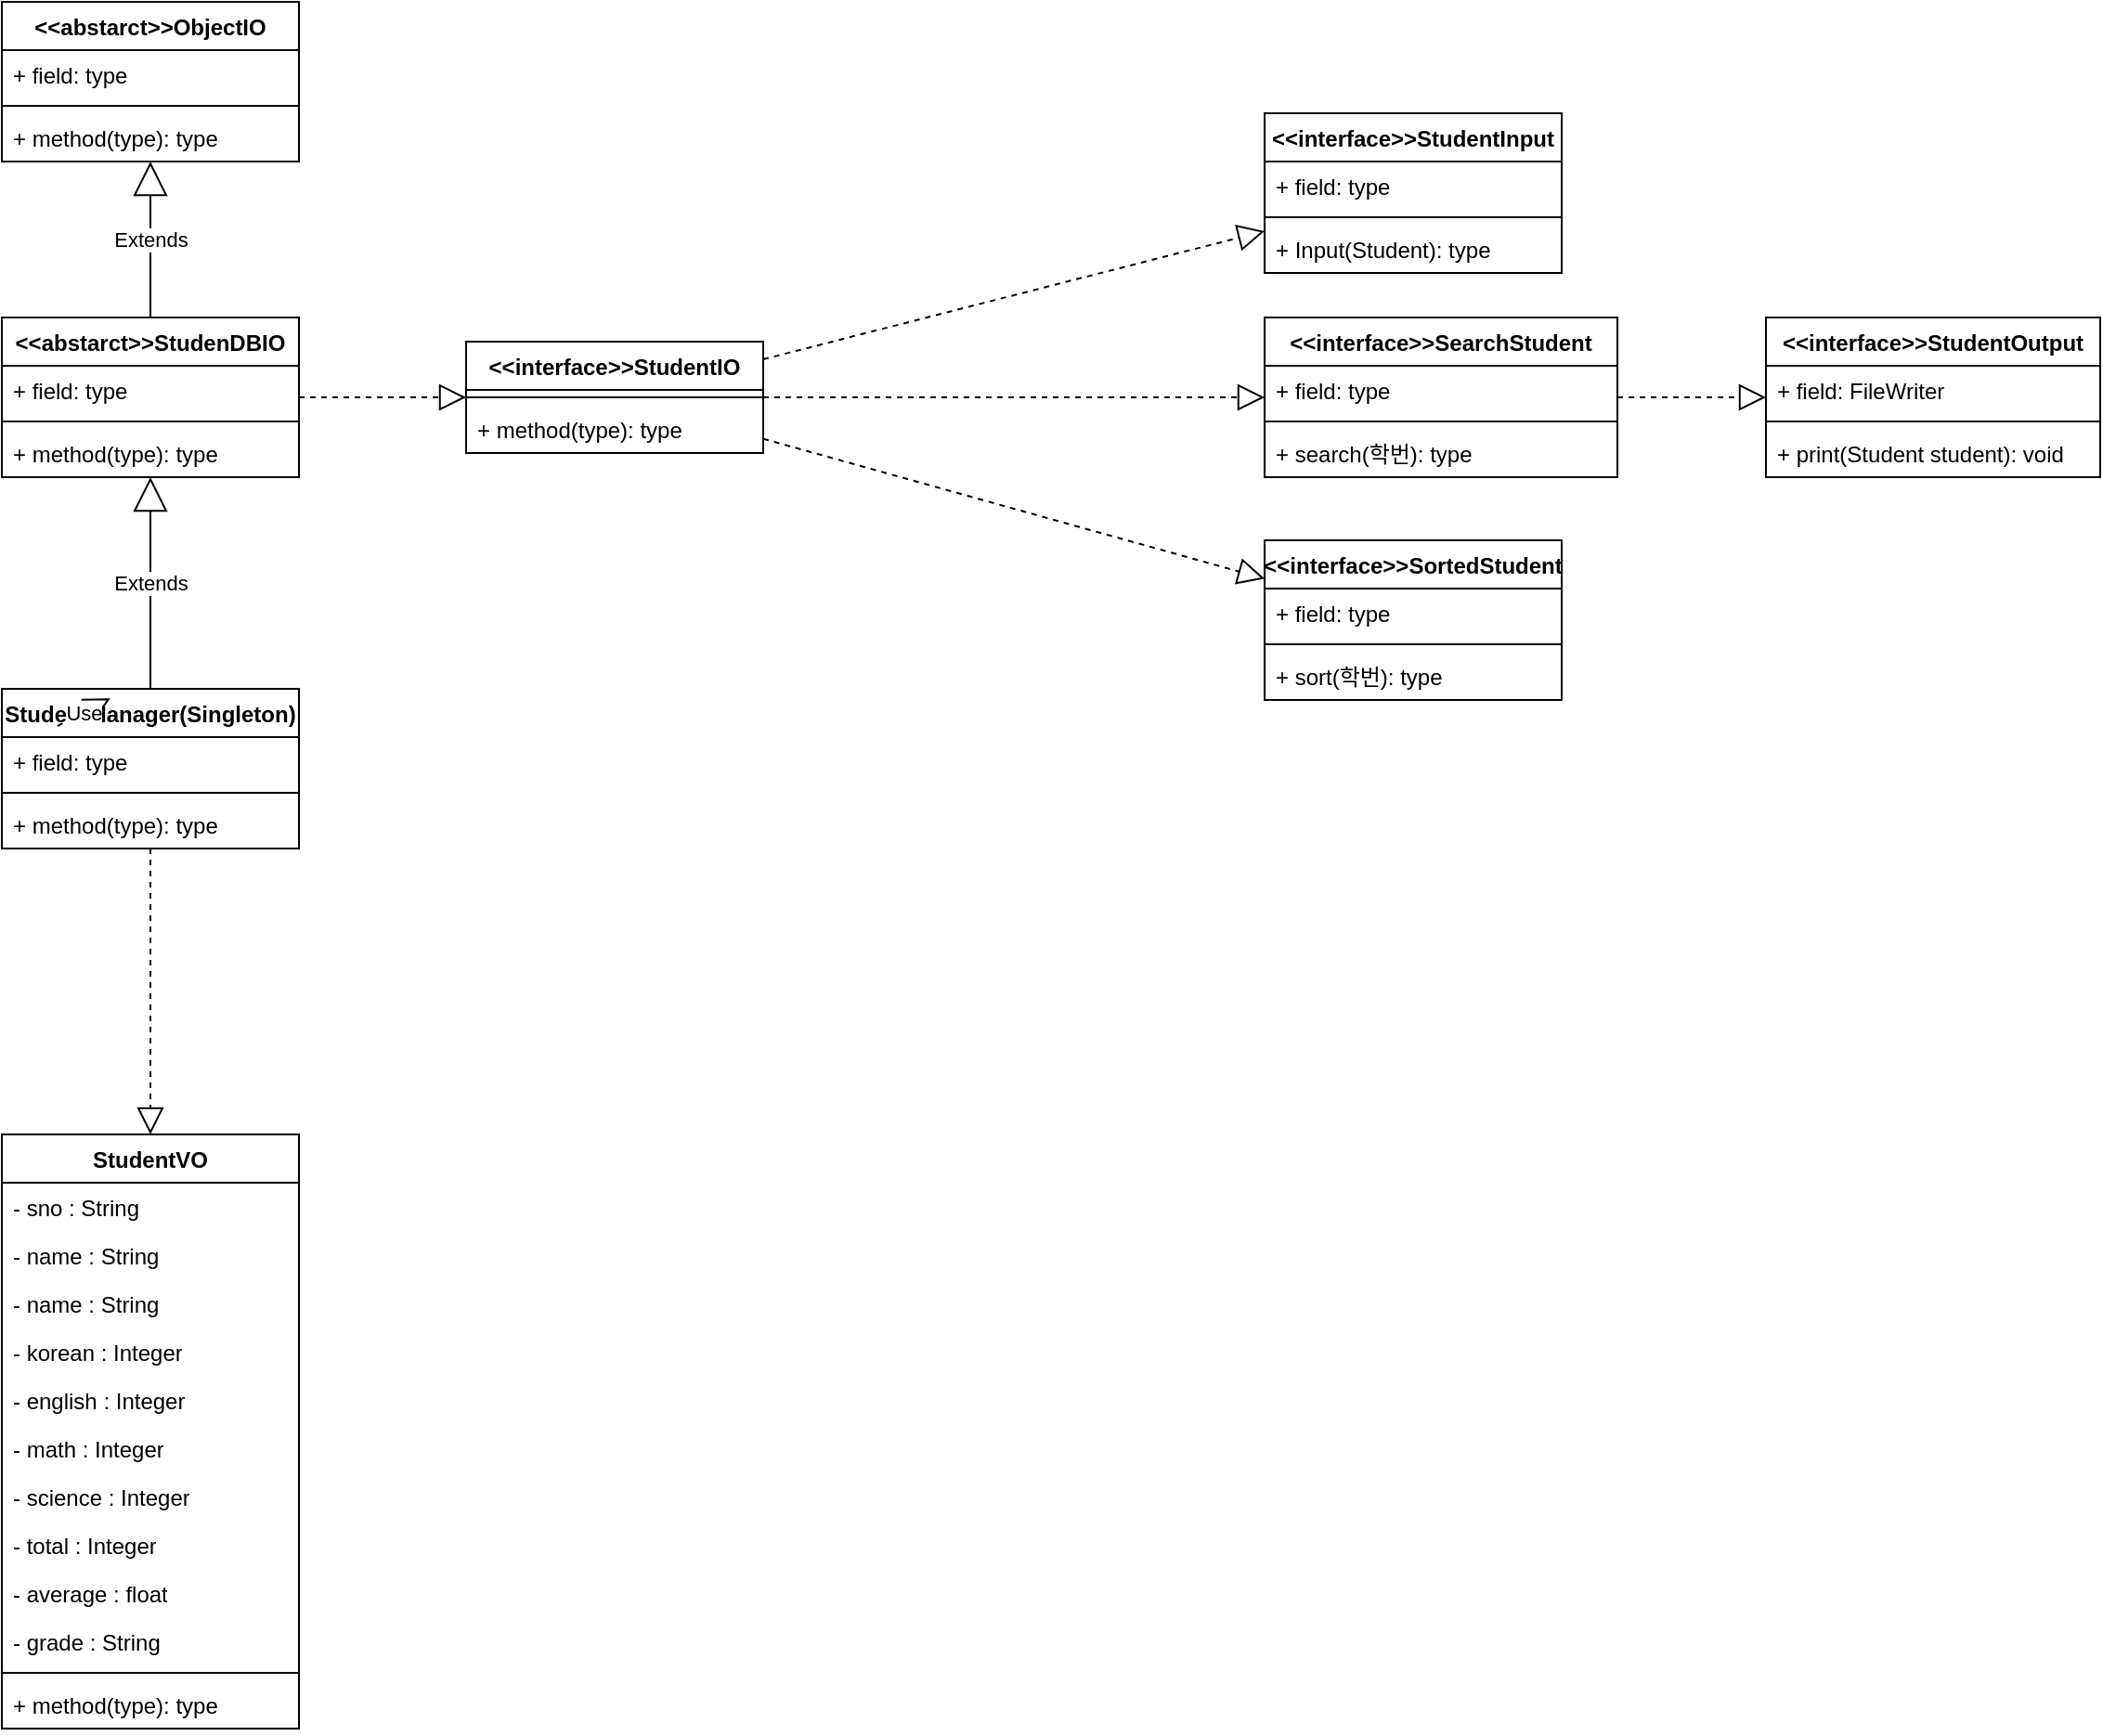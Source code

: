 <mxfile version="26.0.11">
  <diagram name="페이지-1" id="k_KB7zdzaerqngAy7EjZ">
    <mxGraphModel dx="2868" dy="2179" grid="1" gridSize="10" guides="1" tooltips="1" connect="1" arrows="1" fold="1" page="1" pageScale="1" pageWidth="1169" pageHeight="827" math="0" shadow="0">
      <root>
        <mxCell id="0" />
        <mxCell id="1" parent="0" />
        <mxCell id="o_LtBYVK2ZJKB_Pog53U-1" value="StudentVO" style="swimlane;fontStyle=1;align=center;verticalAlign=top;childLayout=stackLayout;horizontal=1;startSize=26;horizontalStack=0;resizeParent=1;resizeParentMax=0;resizeLast=0;collapsible=1;marginBottom=0;whiteSpace=wrap;html=1;" parent="1" vertex="1">
          <mxGeometry x="350" y="500" width="160" height="320" as="geometry" />
        </mxCell>
        <mxCell id="o_LtBYVK2ZJKB_Pog53U-2" value="- sno : String" style="text;strokeColor=none;fillColor=none;align=left;verticalAlign=top;spacingLeft=4;spacingRight=4;overflow=hidden;rotatable=0;points=[[0,0.5],[1,0.5]];portConstraint=eastwest;whiteSpace=wrap;html=1;" parent="o_LtBYVK2ZJKB_Pog53U-1" vertex="1">
          <mxGeometry y="26" width="160" height="26" as="geometry" />
        </mxCell>
        <mxCell id="o_LtBYVK2ZJKB_Pog53U-7" value="- name : String" style="text;strokeColor=none;fillColor=none;align=left;verticalAlign=top;spacingLeft=4;spacingRight=4;overflow=hidden;rotatable=0;points=[[0,0.5],[1,0.5]];portConstraint=eastwest;whiteSpace=wrap;html=1;" parent="o_LtBYVK2ZJKB_Pog53U-1" vertex="1">
          <mxGeometry y="52" width="160" height="26" as="geometry" />
        </mxCell>
        <mxCell id="o_LtBYVK2ZJKB_Pog53U-8" value="- name : String" style="text;strokeColor=none;fillColor=none;align=left;verticalAlign=top;spacingLeft=4;spacingRight=4;overflow=hidden;rotatable=0;points=[[0,0.5],[1,0.5]];portConstraint=eastwest;whiteSpace=wrap;html=1;" parent="o_LtBYVK2ZJKB_Pog53U-1" vertex="1">
          <mxGeometry y="78" width="160" height="26" as="geometry" />
        </mxCell>
        <mxCell id="o_LtBYVK2ZJKB_Pog53U-9" value="- korean : Integer" style="text;strokeColor=none;fillColor=none;align=left;verticalAlign=top;spacingLeft=4;spacingRight=4;overflow=hidden;rotatable=0;points=[[0,0.5],[1,0.5]];portConstraint=eastwest;whiteSpace=wrap;html=1;" parent="o_LtBYVK2ZJKB_Pog53U-1" vertex="1">
          <mxGeometry y="104" width="160" height="26" as="geometry" />
        </mxCell>
        <mxCell id="o_LtBYVK2ZJKB_Pog53U-10" value="- english : Integer" style="text;strokeColor=none;fillColor=none;align=left;verticalAlign=top;spacingLeft=4;spacingRight=4;overflow=hidden;rotatable=0;points=[[0,0.5],[1,0.5]];portConstraint=eastwest;whiteSpace=wrap;html=1;" parent="o_LtBYVK2ZJKB_Pog53U-1" vertex="1">
          <mxGeometry y="130" width="160" height="26" as="geometry" />
        </mxCell>
        <mxCell id="o_LtBYVK2ZJKB_Pog53U-11" value="- math : Integer" style="text;strokeColor=none;fillColor=none;align=left;verticalAlign=top;spacingLeft=4;spacingRight=4;overflow=hidden;rotatable=0;points=[[0,0.5],[1,0.5]];portConstraint=eastwest;whiteSpace=wrap;html=1;" parent="o_LtBYVK2ZJKB_Pog53U-1" vertex="1">
          <mxGeometry y="156" width="160" height="26" as="geometry" />
        </mxCell>
        <mxCell id="o_LtBYVK2ZJKB_Pog53U-12" value="- science : Integer" style="text;strokeColor=none;fillColor=none;align=left;verticalAlign=top;spacingLeft=4;spacingRight=4;overflow=hidden;rotatable=0;points=[[0,0.5],[1,0.5]];portConstraint=eastwest;whiteSpace=wrap;html=1;" parent="o_LtBYVK2ZJKB_Pog53U-1" vertex="1">
          <mxGeometry y="182" width="160" height="26" as="geometry" />
        </mxCell>
        <mxCell id="o_LtBYVK2ZJKB_Pog53U-13" value="- total : Integer" style="text;strokeColor=none;fillColor=none;align=left;verticalAlign=top;spacingLeft=4;spacingRight=4;overflow=hidden;rotatable=0;points=[[0,0.5],[1,0.5]];portConstraint=eastwest;whiteSpace=wrap;html=1;" parent="o_LtBYVK2ZJKB_Pog53U-1" vertex="1">
          <mxGeometry y="208" width="160" height="26" as="geometry" />
        </mxCell>
        <mxCell id="o_LtBYVK2ZJKB_Pog53U-14" value="- average : float" style="text;strokeColor=none;fillColor=none;align=left;verticalAlign=top;spacingLeft=4;spacingRight=4;overflow=hidden;rotatable=0;points=[[0,0.5],[1,0.5]];portConstraint=eastwest;whiteSpace=wrap;html=1;" parent="o_LtBYVK2ZJKB_Pog53U-1" vertex="1">
          <mxGeometry y="234" width="160" height="26" as="geometry" />
        </mxCell>
        <mxCell id="o_LtBYVK2ZJKB_Pog53U-15" value="- grade : String" style="text;strokeColor=none;fillColor=none;align=left;verticalAlign=top;spacingLeft=4;spacingRight=4;overflow=hidden;rotatable=0;points=[[0,0.5],[1,0.5]];portConstraint=eastwest;whiteSpace=wrap;html=1;" parent="o_LtBYVK2ZJKB_Pog53U-1" vertex="1">
          <mxGeometry y="260" width="160" height="26" as="geometry" />
        </mxCell>
        <mxCell id="o_LtBYVK2ZJKB_Pog53U-3" value="" style="line;strokeWidth=1;fillColor=none;align=left;verticalAlign=middle;spacingTop=-1;spacingLeft=3;spacingRight=3;rotatable=0;labelPosition=right;points=[];portConstraint=eastwest;strokeColor=inherit;" parent="o_LtBYVK2ZJKB_Pog53U-1" vertex="1">
          <mxGeometry y="286" width="160" height="8" as="geometry" />
        </mxCell>
        <mxCell id="o_LtBYVK2ZJKB_Pog53U-4" value="+ method(type): type" style="text;strokeColor=none;fillColor=none;align=left;verticalAlign=top;spacingLeft=4;spacingRight=4;overflow=hidden;rotatable=0;points=[[0,0.5],[1,0.5]];portConstraint=eastwest;whiteSpace=wrap;html=1;" parent="o_LtBYVK2ZJKB_Pog53U-1" vertex="1">
          <mxGeometry y="294" width="160" height="26" as="geometry" />
        </mxCell>
        <mxCell id="o_LtBYVK2ZJKB_Pog53U-30" value="StudentManager(Singleton)" style="swimlane;fontStyle=1;align=center;verticalAlign=top;childLayout=stackLayout;horizontal=1;startSize=26;horizontalStack=0;resizeParent=1;resizeParentMax=0;resizeLast=0;collapsible=1;marginBottom=0;whiteSpace=wrap;html=1;" parent="1" vertex="1">
          <mxGeometry x="350" y="260" width="160" height="86" as="geometry" />
        </mxCell>
        <mxCell id="zmv7yxdowPSxPv6L7s_y-3" value="Use" style="endArrow=open;endSize=12;dashed=1;html=1;rounded=0;entryX=0.365;entryY=0.06;entryDx=0;entryDy=0;entryPerimeter=0;" edge="1" parent="o_LtBYVK2ZJKB_Pog53U-30" target="o_LtBYVK2ZJKB_Pog53U-30">
          <mxGeometry width="160" relative="1" as="geometry">
            <mxPoint x="30" y="20" as="sourcePoint" />
            <mxPoint x="190" y="20" as="targetPoint" />
          </mxGeometry>
        </mxCell>
        <mxCell id="o_LtBYVK2ZJKB_Pog53U-31" value="+ field: type" style="text;strokeColor=none;fillColor=none;align=left;verticalAlign=top;spacingLeft=4;spacingRight=4;overflow=hidden;rotatable=0;points=[[0,0.5],[1,0.5]];portConstraint=eastwest;whiteSpace=wrap;html=1;" parent="o_LtBYVK2ZJKB_Pog53U-30" vertex="1">
          <mxGeometry y="26" width="160" height="26" as="geometry" />
        </mxCell>
        <mxCell id="o_LtBYVK2ZJKB_Pog53U-32" value="" style="line;strokeWidth=1;fillColor=none;align=left;verticalAlign=middle;spacingTop=-1;spacingLeft=3;spacingRight=3;rotatable=0;labelPosition=right;points=[];portConstraint=eastwest;strokeColor=inherit;" parent="o_LtBYVK2ZJKB_Pog53U-30" vertex="1">
          <mxGeometry y="52" width="160" height="8" as="geometry" />
        </mxCell>
        <mxCell id="o_LtBYVK2ZJKB_Pog53U-33" value="+ method(type): type" style="text;strokeColor=none;fillColor=none;align=left;verticalAlign=top;spacingLeft=4;spacingRight=4;overflow=hidden;rotatable=0;points=[[0,0.5],[1,0.5]];portConstraint=eastwest;whiteSpace=wrap;html=1;" parent="o_LtBYVK2ZJKB_Pog53U-30" vertex="1">
          <mxGeometry y="60" width="160" height="26" as="geometry" />
        </mxCell>
        <mxCell id="o_LtBYVK2ZJKB_Pog53U-34" value="&amp;lt;&amp;lt;abstarct&amp;gt;&amp;gt;StudenDBIO" style="swimlane;fontStyle=1;align=center;verticalAlign=top;childLayout=stackLayout;horizontal=1;startSize=26;horizontalStack=0;resizeParent=1;resizeParentMax=0;resizeLast=0;collapsible=1;marginBottom=0;whiteSpace=wrap;html=1;" parent="1" vertex="1">
          <mxGeometry x="350" y="60" width="160" height="86" as="geometry" />
        </mxCell>
        <mxCell id="o_LtBYVK2ZJKB_Pog53U-35" value="+ field: type" style="text;strokeColor=none;fillColor=none;align=left;verticalAlign=top;spacingLeft=4;spacingRight=4;overflow=hidden;rotatable=0;points=[[0,0.5],[1,0.5]];portConstraint=eastwest;whiteSpace=wrap;html=1;" parent="o_LtBYVK2ZJKB_Pog53U-34" vertex="1">
          <mxGeometry y="26" width="160" height="26" as="geometry" />
        </mxCell>
        <mxCell id="o_LtBYVK2ZJKB_Pog53U-36" value="" style="line;strokeWidth=1;fillColor=none;align=left;verticalAlign=middle;spacingTop=-1;spacingLeft=3;spacingRight=3;rotatable=0;labelPosition=right;points=[];portConstraint=eastwest;strokeColor=inherit;" parent="o_LtBYVK2ZJKB_Pog53U-34" vertex="1">
          <mxGeometry y="52" width="160" height="8" as="geometry" />
        </mxCell>
        <mxCell id="o_LtBYVK2ZJKB_Pog53U-37" value="+ method(type): type" style="text;strokeColor=none;fillColor=none;align=left;verticalAlign=top;spacingLeft=4;spacingRight=4;overflow=hidden;rotatable=0;points=[[0,0.5],[1,0.5]];portConstraint=eastwest;whiteSpace=wrap;html=1;" parent="o_LtBYVK2ZJKB_Pog53U-34" vertex="1">
          <mxGeometry y="60" width="160" height="26" as="geometry" />
        </mxCell>
        <mxCell id="o_LtBYVK2ZJKB_Pog53U-38" value="&amp;lt;&amp;lt;abstarct&amp;gt;&amp;gt;ObjectIO" style="swimlane;fontStyle=1;align=center;verticalAlign=top;childLayout=stackLayout;horizontal=1;startSize=26;horizontalStack=0;resizeParent=1;resizeParentMax=0;resizeLast=0;collapsible=1;marginBottom=0;whiteSpace=wrap;html=1;" parent="1" vertex="1">
          <mxGeometry x="350" y="-110" width="160" height="86" as="geometry" />
        </mxCell>
        <mxCell id="o_LtBYVK2ZJKB_Pog53U-39" value="+ field: type" style="text;strokeColor=none;fillColor=none;align=left;verticalAlign=top;spacingLeft=4;spacingRight=4;overflow=hidden;rotatable=0;points=[[0,0.5],[1,0.5]];portConstraint=eastwest;whiteSpace=wrap;html=1;" parent="o_LtBYVK2ZJKB_Pog53U-38" vertex="1">
          <mxGeometry y="26" width="160" height="26" as="geometry" />
        </mxCell>
        <mxCell id="o_LtBYVK2ZJKB_Pog53U-40" value="" style="line;strokeWidth=1;fillColor=none;align=left;verticalAlign=middle;spacingTop=-1;spacingLeft=3;spacingRight=3;rotatable=0;labelPosition=right;points=[];portConstraint=eastwest;strokeColor=inherit;" parent="o_LtBYVK2ZJKB_Pog53U-38" vertex="1">
          <mxGeometry y="52" width="160" height="8" as="geometry" />
        </mxCell>
        <mxCell id="o_LtBYVK2ZJKB_Pog53U-41" value="+ method(type): type" style="text;strokeColor=none;fillColor=none;align=left;verticalAlign=top;spacingLeft=4;spacingRight=4;overflow=hidden;rotatable=0;points=[[0,0.5],[1,0.5]];portConstraint=eastwest;whiteSpace=wrap;html=1;" parent="o_LtBYVK2ZJKB_Pog53U-38" vertex="1">
          <mxGeometry y="60" width="160" height="26" as="geometry" />
        </mxCell>
        <mxCell id="o_LtBYVK2ZJKB_Pog53U-42" value="&amp;lt;&amp;lt;interface&amp;gt;&amp;gt;StudentIO" style="swimlane;fontStyle=1;align=center;verticalAlign=top;childLayout=stackLayout;horizontal=1;startSize=26;horizontalStack=0;resizeParent=1;resizeParentMax=0;resizeLast=0;collapsible=1;marginBottom=0;whiteSpace=wrap;html=1;" parent="1" vertex="1">
          <mxGeometry x="600" y="73" width="160" height="60" as="geometry" />
        </mxCell>
        <mxCell id="o_LtBYVK2ZJKB_Pog53U-44" value="" style="line;strokeWidth=1;fillColor=none;align=left;verticalAlign=middle;spacingTop=-1;spacingLeft=3;spacingRight=3;rotatable=0;labelPosition=right;points=[];portConstraint=eastwest;strokeColor=inherit;" parent="o_LtBYVK2ZJKB_Pog53U-42" vertex="1">
          <mxGeometry y="26" width="160" height="8" as="geometry" />
        </mxCell>
        <mxCell id="o_LtBYVK2ZJKB_Pog53U-45" value="+ method(type): type" style="text;strokeColor=none;fillColor=none;align=left;verticalAlign=top;spacingLeft=4;spacingRight=4;overflow=hidden;rotatable=0;points=[[0,0.5],[1,0.5]];portConstraint=eastwest;whiteSpace=wrap;html=1;" parent="o_LtBYVK2ZJKB_Pog53U-42" vertex="1">
          <mxGeometry y="34" width="160" height="26" as="geometry" />
        </mxCell>
        <mxCell id="o_LtBYVK2ZJKB_Pog53U-46" value="&amp;lt;&amp;lt;interface&amp;gt;&amp;gt;StudentInput" style="swimlane;fontStyle=1;align=center;verticalAlign=top;childLayout=stackLayout;horizontal=1;startSize=26;horizontalStack=0;resizeParent=1;resizeParentMax=0;resizeLast=0;collapsible=1;marginBottom=0;whiteSpace=wrap;html=1;" parent="1" vertex="1">
          <mxGeometry x="1030" y="-50" width="160" height="86" as="geometry" />
        </mxCell>
        <mxCell id="o_LtBYVK2ZJKB_Pog53U-47" value="+ field: type" style="text;strokeColor=none;fillColor=none;align=left;verticalAlign=top;spacingLeft=4;spacingRight=4;overflow=hidden;rotatable=0;points=[[0,0.5],[1,0.5]];portConstraint=eastwest;whiteSpace=wrap;html=1;" parent="o_LtBYVK2ZJKB_Pog53U-46" vertex="1">
          <mxGeometry y="26" width="160" height="26" as="geometry" />
        </mxCell>
        <mxCell id="o_LtBYVK2ZJKB_Pog53U-48" value="" style="line;strokeWidth=1;fillColor=none;align=left;verticalAlign=middle;spacingTop=-1;spacingLeft=3;spacingRight=3;rotatable=0;labelPosition=right;points=[];portConstraint=eastwest;strokeColor=inherit;" parent="o_LtBYVK2ZJKB_Pog53U-46" vertex="1">
          <mxGeometry y="52" width="160" height="8" as="geometry" />
        </mxCell>
        <mxCell id="o_LtBYVK2ZJKB_Pog53U-49" value="+ Input(Student): type" style="text;strokeColor=none;fillColor=none;align=left;verticalAlign=top;spacingLeft=4;spacingRight=4;overflow=hidden;rotatable=0;points=[[0,0.5],[1,0.5]];portConstraint=eastwest;whiteSpace=wrap;html=1;" parent="o_LtBYVK2ZJKB_Pog53U-46" vertex="1">
          <mxGeometry y="60" width="160" height="26" as="geometry" />
        </mxCell>
        <mxCell id="o_LtBYVK2ZJKB_Pog53U-50" value="&amp;lt;&amp;lt;interface&amp;gt;&amp;gt;SearchStudent" style="swimlane;fontStyle=1;align=center;verticalAlign=top;childLayout=stackLayout;horizontal=1;startSize=26;horizontalStack=0;resizeParent=1;resizeParentMax=0;resizeLast=0;collapsible=1;marginBottom=0;whiteSpace=wrap;html=1;" parent="1" vertex="1">
          <mxGeometry x="1030" y="60" width="190" height="86" as="geometry" />
        </mxCell>
        <mxCell id="o_LtBYVK2ZJKB_Pog53U-51" value="+ field: type" style="text;strokeColor=none;fillColor=none;align=left;verticalAlign=top;spacingLeft=4;spacingRight=4;overflow=hidden;rotatable=0;points=[[0,0.5],[1,0.5]];portConstraint=eastwest;whiteSpace=wrap;html=1;" parent="o_LtBYVK2ZJKB_Pog53U-50" vertex="1">
          <mxGeometry y="26" width="190" height="26" as="geometry" />
        </mxCell>
        <mxCell id="o_LtBYVK2ZJKB_Pog53U-52" value="" style="line;strokeWidth=1;fillColor=none;align=left;verticalAlign=middle;spacingTop=-1;spacingLeft=3;spacingRight=3;rotatable=0;labelPosition=right;points=[];portConstraint=eastwest;strokeColor=inherit;" parent="o_LtBYVK2ZJKB_Pog53U-50" vertex="1">
          <mxGeometry y="52" width="190" height="8" as="geometry" />
        </mxCell>
        <mxCell id="o_LtBYVK2ZJKB_Pog53U-53" value="+ search(학번): type" style="text;strokeColor=none;fillColor=none;align=left;verticalAlign=top;spacingLeft=4;spacingRight=4;overflow=hidden;rotatable=0;points=[[0,0.5],[1,0.5]];portConstraint=eastwest;whiteSpace=wrap;html=1;" parent="o_LtBYVK2ZJKB_Pog53U-50" vertex="1">
          <mxGeometry y="60" width="190" height="26" as="geometry" />
        </mxCell>
        <mxCell id="o_LtBYVK2ZJKB_Pog53U-54" value="&amp;lt;&amp;lt;interface&amp;gt;&amp;gt;SortedStudent" style="swimlane;fontStyle=1;align=center;verticalAlign=top;childLayout=stackLayout;horizontal=1;startSize=26;horizontalStack=0;resizeParent=1;resizeParentMax=0;resizeLast=0;collapsible=1;marginBottom=0;whiteSpace=wrap;html=1;" parent="1" vertex="1">
          <mxGeometry x="1030" y="180" width="160" height="86" as="geometry" />
        </mxCell>
        <mxCell id="o_LtBYVK2ZJKB_Pog53U-55" value="+ field: type" style="text;strokeColor=none;fillColor=none;align=left;verticalAlign=top;spacingLeft=4;spacingRight=4;overflow=hidden;rotatable=0;points=[[0,0.5],[1,0.5]];portConstraint=eastwest;whiteSpace=wrap;html=1;" parent="o_LtBYVK2ZJKB_Pog53U-54" vertex="1">
          <mxGeometry y="26" width="160" height="26" as="geometry" />
        </mxCell>
        <mxCell id="o_LtBYVK2ZJKB_Pog53U-56" value="" style="line;strokeWidth=1;fillColor=none;align=left;verticalAlign=middle;spacingTop=-1;spacingLeft=3;spacingRight=3;rotatable=0;labelPosition=right;points=[];portConstraint=eastwest;strokeColor=inherit;" parent="o_LtBYVK2ZJKB_Pog53U-54" vertex="1">
          <mxGeometry y="52" width="160" height="8" as="geometry" />
        </mxCell>
        <mxCell id="o_LtBYVK2ZJKB_Pog53U-57" value="+ sort(학번): type" style="text;strokeColor=none;fillColor=none;align=left;verticalAlign=top;spacingLeft=4;spacingRight=4;overflow=hidden;rotatable=0;points=[[0,0.5],[1,0.5]];portConstraint=eastwest;whiteSpace=wrap;html=1;" parent="o_LtBYVK2ZJKB_Pog53U-54" vertex="1">
          <mxGeometry y="60" width="160" height="26" as="geometry" />
        </mxCell>
        <mxCell id="o_LtBYVK2ZJKB_Pog53U-58" value="&amp;lt;&amp;lt;interface&amp;gt;&amp;gt;StudentOutput" style="swimlane;fontStyle=1;align=center;verticalAlign=top;childLayout=stackLayout;horizontal=1;startSize=26;horizontalStack=0;resizeParent=1;resizeParentMax=0;resizeLast=0;collapsible=1;marginBottom=0;whiteSpace=wrap;html=1;" parent="1" vertex="1">
          <mxGeometry x="1300" y="60" width="180" height="86" as="geometry" />
        </mxCell>
        <mxCell id="o_LtBYVK2ZJKB_Pog53U-59" value="+ field: FileWriter" style="text;strokeColor=none;fillColor=none;align=left;verticalAlign=top;spacingLeft=4;spacingRight=4;overflow=hidden;rotatable=0;points=[[0,0.5],[1,0.5]];portConstraint=eastwest;whiteSpace=wrap;html=1;" parent="o_LtBYVK2ZJKB_Pog53U-58" vertex="1">
          <mxGeometry y="26" width="180" height="26" as="geometry" />
        </mxCell>
        <mxCell id="o_LtBYVK2ZJKB_Pog53U-60" value="" style="line;strokeWidth=1;fillColor=none;align=left;verticalAlign=middle;spacingTop=-1;spacingLeft=3;spacingRight=3;rotatable=0;labelPosition=right;points=[];portConstraint=eastwest;strokeColor=inherit;" parent="o_LtBYVK2ZJKB_Pog53U-58" vertex="1">
          <mxGeometry y="52" width="180" height="8" as="geometry" />
        </mxCell>
        <mxCell id="o_LtBYVK2ZJKB_Pog53U-61" value="+ print(Student student): void&amp;nbsp;" style="text;strokeColor=none;fillColor=none;align=left;verticalAlign=top;spacingLeft=4;spacingRight=4;overflow=hidden;rotatable=0;points=[[0,0.5],[1,0.5]];portConstraint=eastwest;whiteSpace=wrap;html=1;" parent="o_LtBYVK2ZJKB_Pog53U-58" vertex="1">
          <mxGeometry y="60" width="180" height="26" as="geometry" />
        </mxCell>
        <mxCell id="zmv7yxdowPSxPv6L7s_y-1" value="Extends" style="endArrow=block;endSize=16;endFill=0;html=1;rounded=0;" edge="1" parent="1" source="o_LtBYVK2ZJKB_Pog53U-30" target="o_LtBYVK2ZJKB_Pog53U-34">
          <mxGeometry x="0.003" width="160" relative="1" as="geometry">
            <mxPoint x="650" y="390" as="sourcePoint" />
            <mxPoint x="810" y="390" as="targetPoint" />
            <mxPoint as="offset" />
          </mxGeometry>
        </mxCell>
        <mxCell id="zmv7yxdowPSxPv6L7s_y-2" value="" style="endArrow=block;dashed=1;endFill=0;endSize=12;html=1;rounded=0;" edge="1" parent="1" source="o_LtBYVK2ZJKB_Pog53U-30" target="o_LtBYVK2ZJKB_Pog53U-1">
          <mxGeometry width="160" relative="1" as="geometry">
            <mxPoint x="650" y="390" as="sourcePoint" />
            <mxPoint x="810" y="390" as="targetPoint" />
          </mxGeometry>
        </mxCell>
        <mxCell id="zmv7yxdowPSxPv6L7s_y-4" value="Extends" style="endArrow=block;endSize=16;endFill=0;html=1;rounded=0;" edge="1" parent="1" source="o_LtBYVK2ZJKB_Pog53U-34" target="o_LtBYVK2ZJKB_Pog53U-38">
          <mxGeometry x="0.003" width="160" relative="1" as="geometry">
            <mxPoint x="620" y="266" as="sourcePoint" />
            <mxPoint x="620" y="152" as="targetPoint" />
            <mxPoint as="offset" />
          </mxGeometry>
        </mxCell>
        <mxCell id="zmv7yxdowPSxPv6L7s_y-5" value="" style="endArrow=block;dashed=1;endFill=0;endSize=12;html=1;rounded=0;" edge="1" parent="1" source="o_LtBYVK2ZJKB_Pog53U-34" target="o_LtBYVK2ZJKB_Pog53U-42">
          <mxGeometry width="160" relative="1" as="geometry">
            <mxPoint x="620" y="150" as="sourcePoint" />
            <mxPoint x="620" y="304" as="targetPoint" />
          </mxGeometry>
        </mxCell>
        <mxCell id="zmv7yxdowPSxPv6L7s_y-6" value="" style="endArrow=block;dashed=1;endFill=0;endSize=12;html=1;rounded=0;" edge="1" parent="1" source="o_LtBYVK2ZJKB_Pog53U-42" target="o_LtBYVK2ZJKB_Pog53U-46">
          <mxGeometry width="160" relative="1" as="geometry">
            <mxPoint x="850" y="73" as="sourcePoint" />
            <mxPoint x="850" y="227" as="targetPoint" />
          </mxGeometry>
        </mxCell>
        <mxCell id="zmv7yxdowPSxPv6L7s_y-7" value="" style="endArrow=block;dashed=1;endFill=0;endSize=12;html=1;rounded=0;" edge="1" parent="1" source="o_LtBYVK2ZJKB_Pog53U-42" target="o_LtBYVK2ZJKB_Pog53U-50">
          <mxGeometry width="160" relative="1" as="geometry">
            <mxPoint x="770" y="93" as="sourcePoint" />
            <mxPoint x="990" y="70" as="targetPoint" />
          </mxGeometry>
        </mxCell>
        <mxCell id="zmv7yxdowPSxPv6L7s_y-8" value="" style="endArrow=block;dashed=1;endFill=0;endSize=12;html=1;rounded=0;" edge="1" parent="1" source="o_LtBYVK2ZJKB_Pog53U-42" target="o_LtBYVK2ZJKB_Pog53U-54">
          <mxGeometry width="160" relative="1" as="geometry">
            <mxPoint x="710" y="100" as="sourcePoint" />
            <mxPoint x="1040" y="113" as="targetPoint" />
          </mxGeometry>
        </mxCell>
        <mxCell id="zmv7yxdowPSxPv6L7s_y-9" value="" style="endArrow=block;dashed=1;endFill=0;endSize=12;html=1;rounded=0;" edge="1" parent="1" source="o_LtBYVK2ZJKB_Pog53U-50" target="o_LtBYVK2ZJKB_Pog53U-58">
          <mxGeometry width="160" relative="1" as="geometry">
            <mxPoint x="1260" y="102.38" as="sourcePoint" />
            <mxPoint x="1530" y="102.38" as="targetPoint" />
          </mxGeometry>
        </mxCell>
      </root>
    </mxGraphModel>
  </diagram>
</mxfile>
